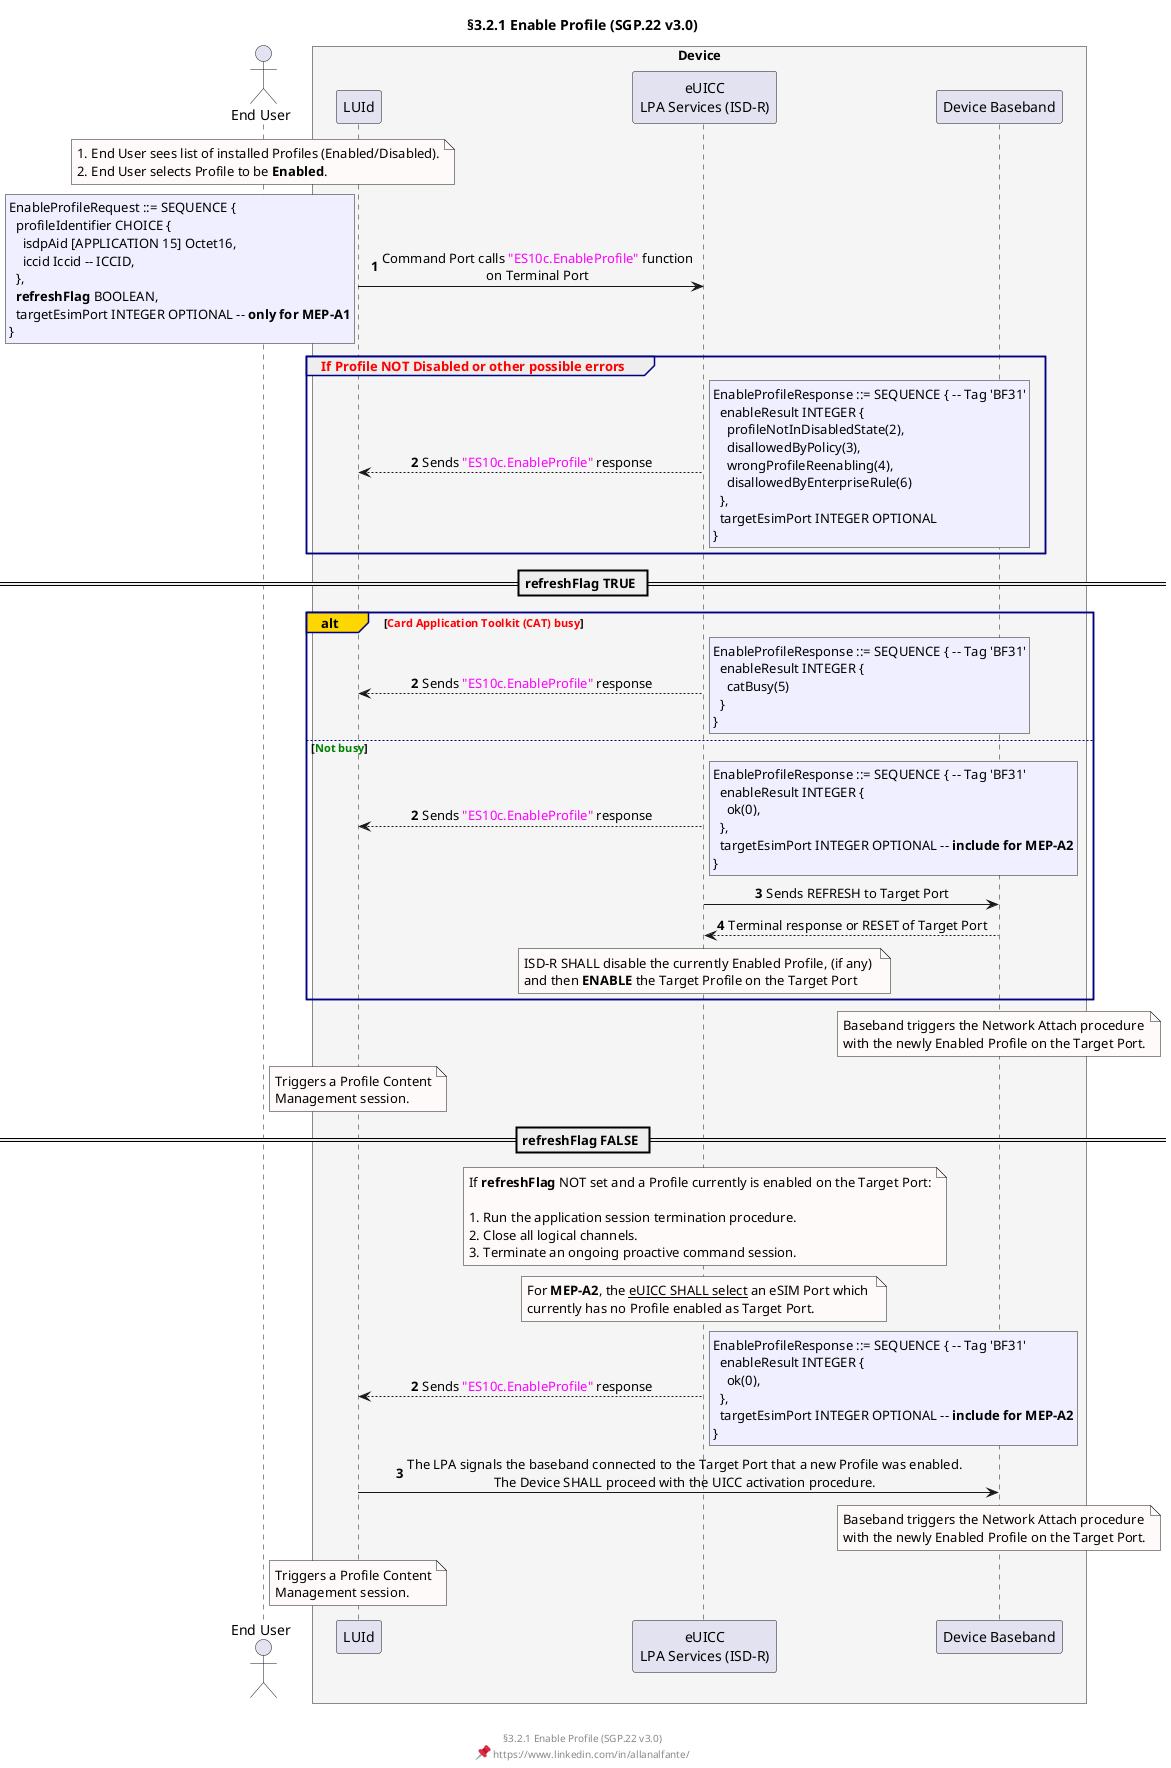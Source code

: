 @startuml enable_profile
autonumber
title §3.2.1 Enable Profile (SGP.22 v3.0)
footer \n\n§3.2.1 Enable Profile (SGP.22 v3.0)\n<:1f4cc:> https://www.linkedin.com/in/allanalfante/
skinparam sequenceMessageAlign center
skinparam ParticipantPadding 20
skinparam BoxPadding 10
skinparam SequenceGroupBorderColor #Navy

'''
'PARTICPANTS
''''
actor "End User" as user
box "Device" #WhiteSmoke
  participant "LUId" as luid
  participant "eUICC\nLPA Services (ISD-R)" as services
  participant "Device Baseband" as baseband
end box

'''
'CALL FLOW
''''
note over user #Snow
1. End User sees list of installed Profiles (Enabled/Disabled).
2. End User selects Profile to be **Enabled**.
end note

luid -> services: Command Port calls <font color=magenta>"ES10c.EnableProfile"</font> function\non Terminal Port
rnote left #Motivation
EnableProfileRequest ::= SEQUENCE {
  profileIdentifier CHOICE {
    isdpAid [APPLICATION 15] Octet16,
    iccid Iccid -- ICCID,
  },
  **refreshFlag** BOOLEAN, 
  targetEsimPort INTEGER OPTIONAL -- **only for MEP-A1**
} 
end note

group <font color=red>If Profile NOT Disabled or other possible errors</font> 
  services --> luid: Sends <font color=magenta>"ES10c.EnableProfile"</font> response
    rnote right #Motivation
      EnableProfileResponse ::= SEQUENCE { -- Tag 'BF31'
        enableResult INTEGER {
          profileNotInDisabledState(2),
          disallowedByPolicy(3),
          wrongProfileReenabling(4),
          disallowedByEnterpriseRule(6)
        },
        targetEsimPort INTEGER OPTIONAL
      }
    end note
end

== refreshFlag TRUE ==

alt#Gold <font color=red>Card Application Toolkit (CAT) busy</font>
  autonumber 2
  services --> luid: Sends <font color=magenta>"ES10c.EnableProfile"</font> response
  rnote right #Motivation
    EnableProfileResponse ::= SEQUENCE { -- Tag 'BF31'
      enableResult INTEGER {
        catBusy(5)
      }
    }
  end note    
else <font color=green>Not busy</font>
  autonumber 2
  services --> luid: Sends <font color=magenta>"ES10c.EnableProfile"</font> response
  rnote right #Motivation
    EnableProfileResponse ::= SEQUENCE { -- Tag 'BF31'
      enableResult INTEGER {
        ok(0),
      },
      targetEsimPort INTEGER OPTIONAL -- **include for MEP-A2**
    }
  end note
  services -> baseband: Sends REFRESH to Target Port
  baseband --> services: Terminal response or RESET of Target Port
  note over services #Snow
  ISD-R SHALL disable the currently Enabled Profile, (if any) 
  and then **ENABLE** the Target Profile on the Target Port
  end note
end

note over baseband #Snow
Baseband triggers the Network Attach procedure
with the newly Enabled Profile on the Target Port.
end note

note over luid #Snow
Triggers a Profile Content
Management session.
end note

== refreshFlag FALSE ==

note over services #Snow
If **refreshFlag** NOT set and a Profile currently is enabled on the Target Port:

1. Run the application session termination procedure.
2. Close all logical channels.
3. Terminate an ongoing proactive command session.
end note

note over services #Snow
For **MEP-A2**, the __eUICC SHALL select__ an eSIM Port which 
currently has no Profile enabled as Target Port. 
end note
autonumber 2
services --> luid: Sends <font color=magenta>"ES10c.EnableProfile"</font> response
rnote right #Motivation
  EnableProfileResponse ::= SEQUENCE { -- Tag 'BF31'
    enableResult INTEGER {
      ok(0),
    },
    targetEsimPort INTEGER OPTIONAL -- **include for MEP-A2**
  }
end note
luid -> baseband: The LPA signals the baseband connected to the Target Port that a new Profile was enabled.\nThe Device SHALL proceed with the UICC activation procedure.

note over baseband #Snow
Baseband triggers the Network Attach procedure
with the newly Enabled Profile on the Target Port.
end note

note over luid #Snow
Triggers a Profile Content
Management session.
end note


@enduml